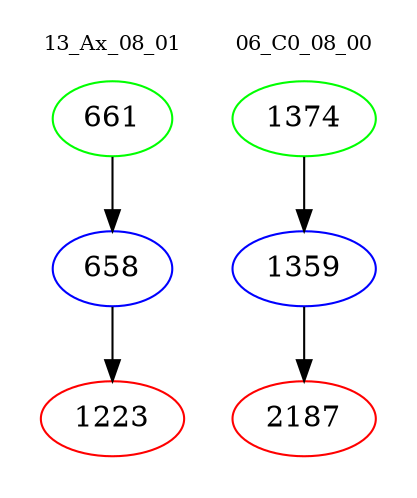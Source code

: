 digraph{
subgraph cluster_0 {
color = white
label = "13_Ax_08_01";
fontsize=10;
T0_661 [label="661", color="green"]
T0_661 -> T0_658 [color="black"]
T0_658 [label="658", color="blue"]
T0_658 -> T0_1223 [color="black"]
T0_1223 [label="1223", color="red"]
}
subgraph cluster_1 {
color = white
label = "06_C0_08_00";
fontsize=10;
T1_1374 [label="1374", color="green"]
T1_1374 -> T1_1359 [color="black"]
T1_1359 [label="1359", color="blue"]
T1_1359 -> T1_2187 [color="black"]
T1_2187 [label="2187", color="red"]
}
}
